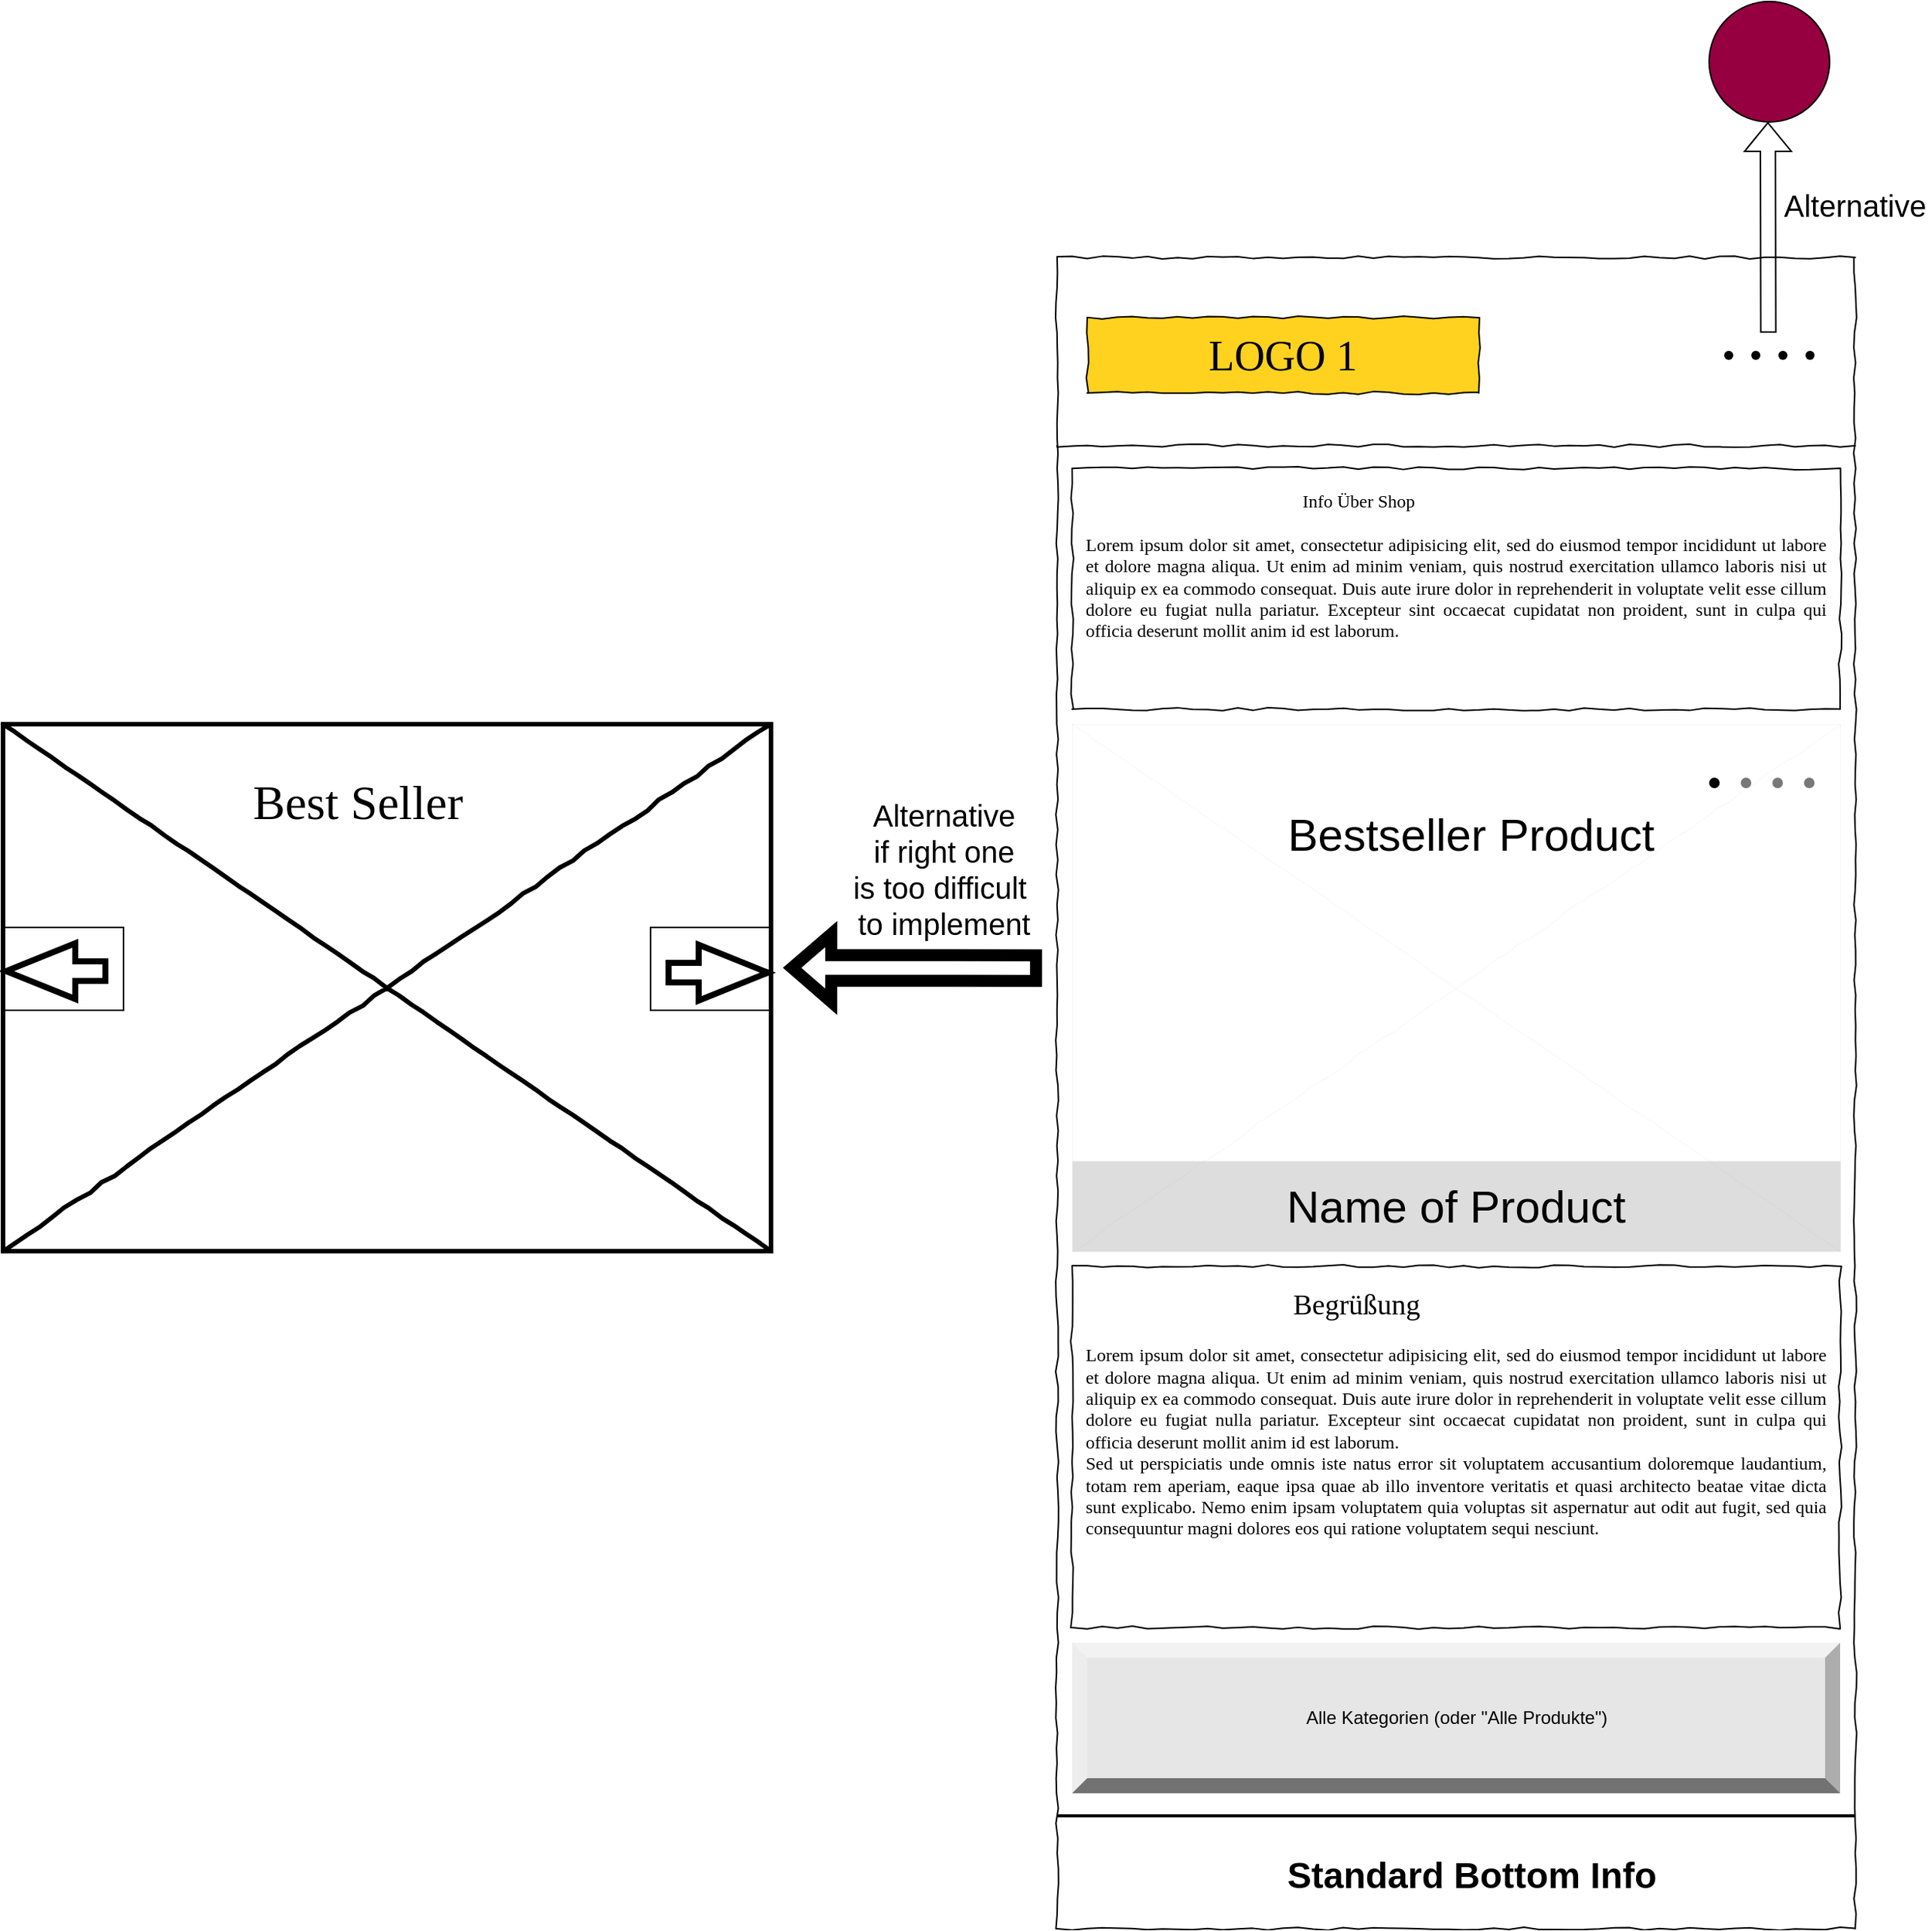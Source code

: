 <mxfile version="19.0.3" type="device"><diagram name="Page-1" id="03018318-947c-dd8e-b7a3-06fadd420f32"><mxGraphModel dx="3108" dy="1978" grid="1" gridSize="10" guides="1" tooltips="1" connect="1" arrows="1" fold="1" page="1" pageScale="1" pageWidth="1100" pageHeight="850" background="none" math="0" shadow="0"><root><mxCell id="0"/><mxCell id="1" parent="0"/><mxCell id="4_0ZmUCkaVhPbTAn6WSy-1" value="" style="whiteSpace=wrap;html=1;rounded=0;shadow=0;labelBackgroundColor=none;strokeColor=#000000;strokeWidth=1;fillColor=none;fontFamily=Verdana;fontSize=12;fontColor=#000000;align=center;comic=1;" vertex="1" parent="1"><mxGeometry x="360" y="-40" width="530" height="1110" as="geometry"/></mxCell><mxCell id="4_0ZmUCkaVhPbTAn6WSy-2" value="" style="line;strokeWidth=1;html=1;rounded=0;shadow=0;labelBackgroundColor=none;fillColor=none;fontFamily=Verdana;fontSize=14;fontColor=#000000;align=center;comic=1;" vertex="1" parent="1"><mxGeometry x="360" y="80" width="530" height="10" as="geometry"/></mxCell><mxCell id="4_0ZmUCkaVhPbTAn6WSy-4" value="" style="verticalLabelPosition=bottom;shadow=0;dashed=0;align=center;html=1;verticalAlign=top;strokeWidth=3;shape=mxgraph.mockup.graphics.simpleIcon;strokeColor=#000000;rounded=0;labelBackgroundColor=none;fontFamily=Verdana;fontSize=14;fontColor=#000000;comic=1;" vertex="1" parent="1"><mxGeometry x="-340" y="270" width="510" height="350" as="geometry"/></mxCell><mxCell id="4_0ZmUCkaVhPbTAn6WSy-5" value="" style="shape=flexArrow;endArrow=classic;html=1;rounded=0;startSize=14;endSize=14;sourcePerimeterSpacing=8;targetPerimeterSpacing=8;curved=1;shadow=0;strokeWidth=4;" edge="1" parent="1"><mxGeometry width="50" height="50" relative="1" as="geometry"><mxPoint x="-270" y="434" as="sourcePoint"/><mxPoint x="-340" y="434" as="targetPoint"/></mxGeometry></mxCell><mxCell id="4_0ZmUCkaVhPbTAn6WSy-6" value="" style="shape=flexArrow;endArrow=classic;html=1;rounded=0;startSize=14;endSize=14;sourcePerimeterSpacing=8;targetPerimeterSpacing=8;curved=1;shadow=0;strokeWidth=4;" edge="1" parent="1"><mxGeometry width="50" height="50" relative="1" as="geometry"><mxPoint x="100" y="435" as="sourcePoint"/><mxPoint x="170" y="435" as="targetPoint"/></mxGeometry></mxCell><mxCell id="4_0ZmUCkaVhPbTAn6WSy-7" value="" style="rounded=0;whiteSpace=wrap;html=1;hachureGap=4;strokeColor=#000000;strokeWidth=1;fillColor=none;" vertex="1" parent="1"><mxGeometry x="-340" y="405" width="80" height="55" as="geometry"/></mxCell><mxCell id="4_0ZmUCkaVhPbTAn6WSy-8" value="" style="rounded=0;whiteSpace=wrap;html=1;hachureGap=4;strokeColor=#000000;strokeWidth=1;fillColor=none;" vertex="1" parent="1"><mxGeometry x="90" y="405" width="80" height="55" as="geometry"/></mxCell><mxCell id="4_0ZmUCkaVhPbTAn6WSy-9" value="Best Seller" style="text;html=1;points=[];align=left;verticalAlign=top;spacingTop=-4;fontSize=32;fontFamily=Verdana" vertex="1" parent="1"><mxGeometry x="-176.25" y="300" width="182.5" height="50" as="geometry"/></mxCell><mxCell id="4_0ZmUCkaVhPbTAn6WSy-10" value="LOGO 1" style="whiteSpace=wrap;html=1;rounded=0;shadow=0;labelBackgroundColor=none;strokeWidth=1;fontFamily=Verdana;fontSize=28;align=center;comic=1;fillColor=#ffd21f;" vertex="1" parent="1"><mxGeometry x="380" width="260" height="50" as="geometry"/></mxCell><mxCell id="4_0ZmUCkaVhPbTAn6WSy-11" value="" style="verticalLabelPosition=bottom;shadow=0;dashed=0;align=center;html=1;verticalAlign=top;strokeWidth=1;shape=mxgraph.mockup.navigation.pageControl;fillColor=#000000;strokeColor=#000000;" vertex="1" parent="1"><mxGeometry x="803" y="15" width="60" height="20" as="geometry"/></mxCell><mxCell id="4_0ZmUCkaVhPbTAn6WSy-12" value="" style="line;strokeWidth=2;html=1;fillColor=#FF8000;" vertex="1" parent="1"><mxGeometry x="360" y="990" width="530" height="10" as="geometry"/></mxCell><mxCell id="4_0ZmUCkaVhPbTAn6WSy-13" value="Standard Bottom Info" style="text;strokeColor=none;fillColor=none;html=1;fontSize=24;fontStyle=1;verticalAlign=middle;align=center;" vertex="1" parent="1"><mxGeometry x="495" y="1000" width="280" height="70" as="geometry"/></mxCell><mxCell id="4_0ZmUCkaVhPbTAn6WSy-14" value="&lt;div style=&quot;text-align: justify&quot;&gt;&lt;span&gt;&lt;span style=&quot;white-space: pre;&quot;&gt;&#9;&lt;/span&gt;&lt;span style=&quot;white-space: pre;&quot;&gt;&#9;&lt;/span&gt;&lt;span style=&quot;white-space: pre;&quot;&gt;&#9;&lt;/span&gt;&lt;span style=&quot;white-space: pre;&quot;&gt;&#9;&lt;/span&gt;&lt;span style=&quot;white-space: pre;&quot;&gt;&#9;&lt;/span&gt;&lt;span style=&quot;white-space: pre;&quot;&gt;&#9;&lt;/span&gt;Info Über Shop&lt;br&gt;&lt;/span&gt;&lt;/div&gt;&lt;div style=&quot;text-align: justify&quot;&gt;&lt;span&gt;&lt;br&gt;&lt;/span&gt;&lt;/div&gt;&lt;div style=&quot;text-align: justify&quot;&gt;&lt;span&gt;Lorem ipsum dolor sit amet, consectetur adipisicing elit, sed do eiusmod tempor incididunt ut labore et dolore magna aliqua. Ut enim ad minim veniam, quis nostrud exercitation ullamco laboris nisi ut aliquip ex ea commodo consequat. Duis aute irure dolor in reprehenderit in voluptate velit esse cillum dolore eu fugiat nulla pariatur. Excepteur sint occaecat cupidatat non proident, sunt in culpa qui officia deserunt mollit anim id est laborum.&lt;/span&gt;&lt;/div&gt;&lt;div style=&quot;text-align: justify&quot;&gt;&lt;br&gt;&lt;/div&gt;" style="whiteSpace=wrap;html=1;rounded=0;shadow=0;labelBackgroundColor=none;strokeWidth=1;fillColor=none;fontFamily=Verdana;fontSize=12;align=center;verticalAlign=top;spacing=10;comic=1;" vertex="1" parent="1"><mxGeometry x="370" y="100" width="510" height="160" as="geometry"/></mxCell><mxCell id="4_0ZmUCkaVhPbTAn6WSy-15" value="Alle Kategorien (oder &quot;Alle Produkte&quot;)" style="labelPosition=center;verticalLabelPosition=middle;align=center;html=1;shape=mxgraph.basic.shaded_button;dx=10;fillColor=#E6E6E6;strokeColor=none;hachureGap=4;" vertex="1" parent="1"><mxGeometry x="370" y="880" width="510" height="100" as="geometry"/></mxCell><mxCell id="4_0ZmUCkaVhPbTAn6WSy-18" value="" style="shape=flexArrow;endArrow=classic;html=1;rounded=0;" edge="1" parent="1"><mxGeometry width="50" height="50" relative="1" as="geometry"><mxPoint x="832.29" y="10" as="sourcePoint"/><mxPoint x="832" y="-130" as="targetPoint"/></mxGeometry></mxCell><mxCell id="4_0ZmUCkaVhPbTAn6WSy-20" value="Alternative" style="text;html=1;strokeColor=none;fillColor=none;align=center;verticalAlign=middle;whiteSpace=wrap;rounded=0;fontSize=20;" vertex="1" parent="1"><mxGeometry x="840" y="-90" width="100" height="30" as="geometry"/></mxCell><mxCell id="4_0ZmUCkaVhPbTAn6WSy-22" value="" style="shape=image;html=1;verticalAlign=top;verticalLabelPosition=bottom;labelBackgroundColor=#ffffff;imageAspect=0;aspect=fixed;image=https://cdn3.iconfinder.com/data/icons/user-interface-169/32/login-128.png;fontSize=20;" vertex="1" parent="1"><mxGeometry x="730" width="50" height="50" as="geometry"/></mxCell><mxCell id="4_0ZmUCkaVhPbTAn6WSy-25" value="" style="ellipse;whiteSpace=wrap;html=1;aspect=fixed;fontSize=20;fontColor=default;fillColor=#960040;" vertex="1" parent="1"><mxGeometry x="793" y="-210" width="80" height="80" as="geometry"/></mxCell><mxCell id="4_0ZmUCkaVhPbTAn6WSy-24" value="" style="shape=image;html=1;verticalAlign=top;verticalLabelPosition=bottom;labelBackgroundColor=#ffffff;imageAspect=0;aspect=fixed;image=https://cdn4.iconfinder.com/data/icons/basic-user-interface-2/512/User_Interface-03-128.png;fontSize=20;fontColor=#FFFFFF;overflow=visible;" vertex="1" parent="1"><mxGeometry x="798" y="-205" width="70" height="70" as="geometry"/></mxCell><mxCell id="4_0ZmUCkaVhPbTAn6WSy-26" value="" style="shape=image;html=1;verticalAlign=top;verticalLabelPosition=bottom;labelBackgroundColor=#ffffff;imageAspect=0;aspect=fixed;image=https://cdn1.iconfinder.com/data/icons/essential-pack-3/24/21.search-128.png;fontSize=20;fontColor=#F5FFFF;fillColor=#960040;imageBackground=none;" vertex="1" parent="1"><mxGeometry x="660" width="50" height="50" as="geometry"/></mxCell><mxCell id="4_0ZmUCkaVhPbTAn6WSy-28" value="" style="verticalLabelPosition=bottom;shadow=0;dashed=0;align=center;html=1;verticalAlign=top;strokeWidth=0;shape=mxgraph.mockup.graphics.simpleIcon;strokeColor=#999999;rounded=0;labelBackgroundColor=none;fontFamily=Verdana;fontSize=14;fontColor=#000000;comic=1;" vertex="1" parent="1"><mxGeometry x="370" y="270" width="510" height="350" as="geometry"/></mxCell><mxCell id="4_0ZmUCkaVhPbTAn6WSy-29" value="" style="verticalLabelPosition=bottom;shadow=0;dashed=0;align=center;html=1;verticalAlign=top;strokeWidth=1;shape=mxgraph.mockup.navigation.pageControl;fillColor=#787878;strokeColor=none;" vertex="1" parent="1"><mxGeometry x="793" y="290" width="70" height="38" as="geometry"/></mxCell><mxCell id="4_0ZmUCkaVhPbTAn6WSy-30" value="Name of Product" style="rounded=0;whiteSpace=wrap;html=1;hachureGap=4;fontSize=30;strokeWidth=0;fillColor=#787878;strokeColor=none;fillOpacity=25;" vertex="1" parent="1"><mxGeometry x="370" y="560" width="510" height="60" as="geometry"/></mxCell><mxCell id="4_0ZmUCkaVhPbTAn6WSy-31" value="Bestseller Product" style="text;html=1;strokeColor=none;fillColor=none;align=center;verticalAlign=middle;whiteSpace=wrap;rounded=0;hachureGap=4;fontSize=30;" vertex="1" parent="1"><mxGeometry x="500" y="328" width="270" height="30" as="geometry"/></mxCell><mxCell id="4_0ZmUCkaVhPbTAn6WSy-32" value="" style="shape=flexArrow;endArrow=classic;html=1;rounded=0;fontSize=20;fontColor=#F5FFFF;strokeWidth=8;" edge="1" parent="1"><mxGeometry width="50" height="50" relative="1" as="geometry"><mxPoint x="350" y="432" as="sourcePoint"/><mxPoint x="180" y="431.79" as="targetPoint"/></mxGeometry></mxCell><mxCell id="4_0ZmUCkaVhPbTAn6WSy-33" value="Alternative&lt;br&gt;if right one&lt;br&gt;is too difficult&amp;nbsp;&lt;br&gt;to implement" style="text;html=1;strokeColor=none;fillColor=none;align=center;verticalAlign=middle;whiteSpace=wrap;rounded=0;fontSize=20;" vertex="1" parent="1"><mxGeometry x="210" y="320" width="150" height="92" as="geometry"/></mxCell><mxCell id="4_0ZmUCkaVhPbTAn6WSy-34" value="&lt;div style=&quot;text-align: justify&quot;&gt;&lt;span&gt;&lt;font style=&quot;font-size: 19px;&quot;&gt;&lt;span style=&quot;white-space: pre;&quot;&gt;&#9;&lt;/span&gt;&lt;span style=&quot;white-space: pre;&quot;&gt;&#9;&lt;/span&gt;&lt;span style=&quot;white-space: pre;&quot;&gt;&#9;&amp;nbsp;&lt;/span&gt;&amp;nbsp; &amp;nbsp; Begrüßung&lt;/font&gt;&lt;br&gt;&lt;/span&gt;&lt;/div&gt;&lt;div style=&quot;text-align: justify&quot;&gt;&lt;span&gt;&lt;br&gt;&lt;/span&gt;&lt;/div&gt;&lt;div style=&quot;text-align: justify&quot;&gt;&lt;span&gt;Lorem ipsum dolor sit amet, consectetur adipisicing elit, sed do eiusmod tempor incididunt ut labore et dolore magna aliqua. Ut enim ad minim veniam, quis nostrud exercitation ullamco laboris nisi ut aliquip ex ea commodo consequat. Duis aute irure dolor in reprehenderit in voluptate velit esse cillum dolore eu fugiat nulla pariatur. Excepteur sint occaecat cupidatat non proident, sunt in culpa qui officia deserunt mollit anim id est laborum.&lt;/span&gt;&lt;/div&gt;&lt;div style=&quot;text-align: justify&quot;&gt;&lt;span&gt;Sed ut perspiciatis unde omnis iste natus error sit voluptatem accusantium doloremque laudantium, totam rem aperiam, eaque ipsa quae ab illo inventore veritatis et quasi architecto beatae vitae dicta sunt explicabo. Nemo enim ipsam voluptatem quia voluptas sit aspernatur aut odit aut fugit, sed quia consequuntur magni dolores eos qui ratione voluptatem sequi nesciunt.&amp;nbsp;&lt;/span&gt;&lt;/div&gt;" style="whiteSpace=wrap;html=1;rounded=0;shadow=0;labelBackgroundColor=none;strokeWidth=1;fillColor=none;fontFamily=Verdana;fontSize=12;align=center;verticalAlign=top;spacing=10;comic=1;" vertex="1" parent="1"><mxGeometry x="370" y="630" width="510" height="240" as="geometry"/></mxCell></root></mxGraphModel></diagram></mxfile>